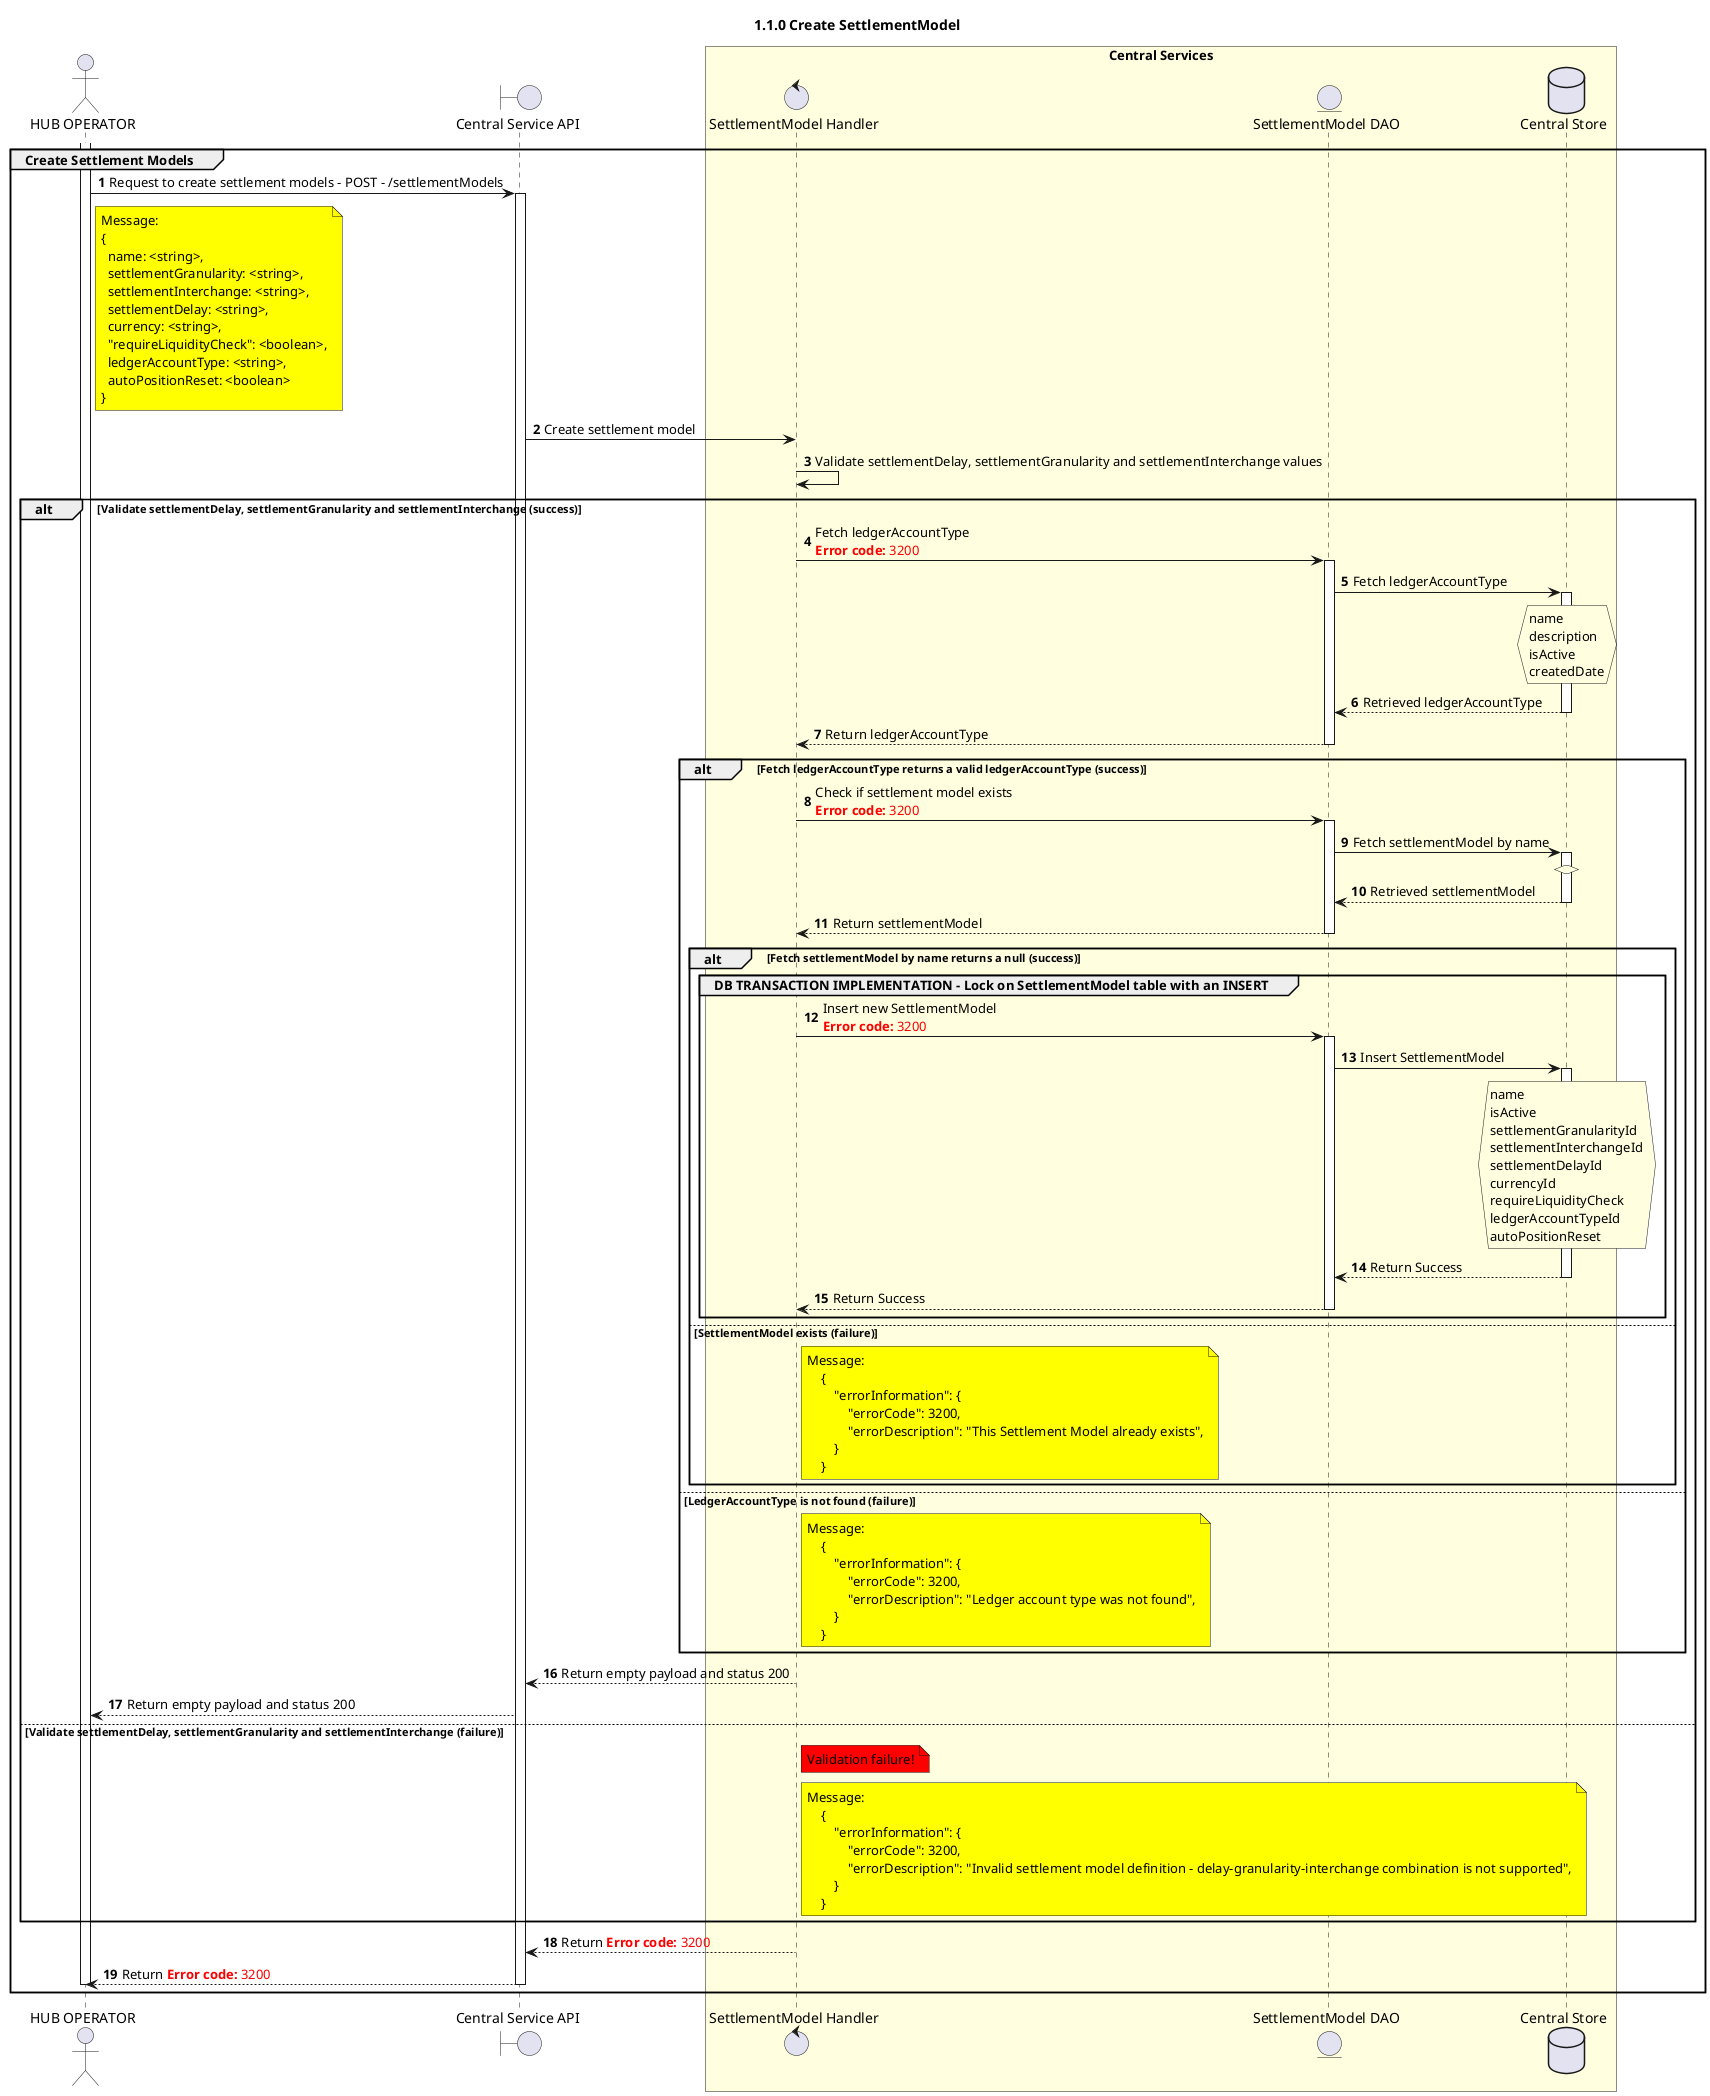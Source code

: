 /'*****
 License
 --------------
 Copyright © 2017 Bill & Melinda Gates Foundation
 The Mojaloop files are made available by the Bill & Melinda Gates Foundation under the Apache License, Version 2.0 (the "License") and you may not use these files except in compliance with the License. You may obtain a copy of the License at
 http://www.apache.org/licenses/LICENSE-2.0
 Unless required by applicable law or agreed to in writing, the Mojaloop files are distributed on an "AS IS" BASIS, WITHOUT WARRANTIES OR CONDITIONS OF ANY KIND, either express or implied. See the License for the specific language governing permissions and limitations under the License.
 Contributors
 --------------
 This is the official list of the Mojaloop project contributors for this file.
 Names of the original copyright holders (individuals or organizations)
 should be listed with a '*' in the first column. People who have
 contributed from an organization can be listed under the organization
 that actually holds the copyright for their contributions (see the
 Gates Foundation organization for an example). Those individuals should have
 their names indented and be marked with a '-'. Email address can be added
 optionally within square brackets <email>.
 * Gates Foundation
 - Name Surname <name.surname@gatesfoundation.com>

 * Lazola Lucas <lazola.lucas@modusbox.com>
 --------------
 ******'/

@startuml
' declare title
title 1.1.0 Create SettlementModel

autonumber

' declare actors
actor "HUB OPERATOR" as OPERATOR
boundary "Central Service API" as CSAPI
control "SettlementModel Handler" as SETTLEMENTMODELS_HANDLER
entity "Central Service API" as CSAPI
entity "SettlementModel DAO" as SETTLEMENTMODELS_DAO
database "Central Store" as DB

box "Central Services" #LightYellow
participant SETTLEMENTMODELS_HANDLER
participant SETTLEMENTMODELS_DAO
participant DB
end box

' start flow

activate OPERATOR
group Create Settlement Models
    OPERATOR -> CSAPI: Request to create settlement models - POST - /settlementModels
    note right of OPERATOR #yellow
        Message:
        {
          name: <string>,
          settlementGranularity: <string>,
          settlementInterchange: <string>,
          settlementDelay: <string>,
          currency: <string>,
          "requireLiquidityCheck": <boolean>,
          ledgerAccountType: <string>,
          autoPositionReset: <boolean>
        }
    end note

    activate CSAPI
    CSAPI -> SETTLEMENTMODELS_HANDLER: Create settlement model

    SETTLEMENTMODELS_HANDLER -> SETTLEMENTMODELS_HANDLER: Validate settlementDelay, settlementGranularity and settlementInterchange values
    alt Validate settlementDelay, settlementGranularity and settlementInterchange (success)
                SETTLEMENTMODELS_HANDLER ->SETTLEMENTMODELS_DAO:  Fetch ledgerAccountType \n<color #FF0000><b>Error code:</b> 3200</color>
                activate SETTLEMENTMODELS_DAO
                SETTLEMENTMODELS_DAO -> DB: Fetch ledgerAccountType
                activate DB
                hnote over DB #lightyellow
                    name
                    description
                    isActive
                    createdDate
                end note
                DB --> SETTLEMENTMODELS_DAO: Retrieved ledgerAccountType
                deactivate DB
                SETTLEMENTMODELS_DAO --> SETTLEMENTMODELS_HANDLER: Return ledgerAccountType
                deactivate SETTLEMENTMODELS_DAO
                alt Fetch ledgerAccountType returns a valid ledgerAccountType (success)
                    SETTLEMENTMODELS_HANDLER ->SETTLEMENTMODELS_DAO:  Check if settlement model exists \n<color #FF0000><b>Error code:</b> 3200</color>
                    activate SETTLEMENTMODELS_DAO
                    SETTLEMENTMODELS_DAO -> DB: Fetch settlementModel by name
                    activate DB
                    hnote over DB #lightyellow

                    end note
                    DB --> SETTLEMENTMODELS_DAO: Retrieved settlementModel
                    deactivate DB
                    SETTLEMENTMODELS_DAO --> SETTLEMENTMODELS_HANDLER: Return settlementModel
                    deactivate SETTLEMENTMODELS_DAO
                    alt Fetch settlementModel by name returns a null (success)
                        Group DB TRANSACTION IMPLEMENTATION - Lock on SettlementModel table with an INSERT

                        SETTLEMENTMODELS_HANDLER ->SETTLEMENTMODELS_DAO:  Insert new SettlementModel \n<color #FF0000><b>Error code:</b> 3200</color>

                        activate SETTLEMENTMODELS_DAO

                        SETTLEMENTMODELS_DAO -> DB: Insert SettlementModel
                        activate DB
                        hnote over DB #lightyellow
                            name
                            isActive
                            settlementGranularityId
                            settlementInterchangeId
                            settlementDelayId
                            currencyId
                            requireLiquidityCheck
                            ledgerAccountTypeId
                            autoPositionReset
                        end note
                        DB --> SETTLEMENTMODELS_DAO: Return Success
                        deactivate DB
                        SETTLEMENTMODELS_DAO --> SETTLEMENTMODELS_HANDLER: Return Success


                        deactivate SETTLEMENTMODELS_DAO
                ' Release Lock on SettlementModel table
                    End

             else SettlementModel exists (failure)

                        note right of SETTLEMENTMODELS_HANDLER #yellow
                            Message:
                                {
                                    "errorInformation": {
                                        "errorCode": 3200,
                                        "errorDescription": "This Settlement Model already exists",
                                    }
                                }
                        end note
                    end
         else LedgerAccountType is not found (failure)

                 note right of SETTLEMENTMODELS_HANDLER #yellow
                     Message:
                         {
                             "errorInformation": {
                                 "errorCode": 3200,
                                 "errorDescription": "Ledger account type was not found",
                             }
                         }
                 end note
         end
            SETTLEMENTMODELS_HANDLER --> CSAPI: Return empty payload and status 200

            CSAPI --> OPERATOR: Return empty payload and status 200

    else Validate settlementDelay, settlementGranularity and settlementInterchange (failure)
        note right of SETTLEMENTMODELS_HANDLER #red: Validation failure!

        note right of SETTLEMENTMODELS_HANDLER #yellow
            Message:
                {
                    "errorInformation": {
                        "errorCode": 3200,
                        "errorDescription": "Invalid settlement model definition - delay-granularity-interchange combination is not supported",
                    }
                }
        end note

    end
        SETTLEMENTMODELS_HANDLER -->CSAPI: Return <color #FF0000><b>Error code:</b> 3200</color>
        deactivate SETTLEMENTMODELS_HANDLER
        CSAPI -->OPERATOR: Return <color #FF0000><b>Error code:</b> 3200</color>

    deactivate SETTLEMENTMODELS_HANDLER
    deactivate CSAPI
    deactivate OPERATOR
end
@enduml